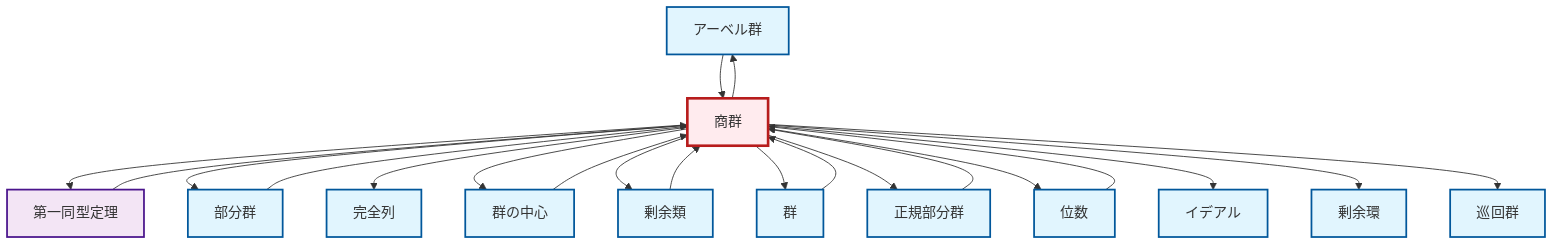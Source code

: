 graph TD
    classDef definition fill:#e1f5fe,stroke:#01579b,stroke-width:2px
    classDef theorem fill:#f3e5f5,stroke:#4a148c,stroke-width:2px
    classDef axiom fill:#fff3e0,stroke:#e65100,stroke-width:2px
    classDef example fill:#e8f5e9,stroke:#1b5e20,stroke-width:2px
    classDef current fill:#ffebee,stroke:#b71c1c,stroke-width:3px
    def-abelian-group["アーベル群"]:::definition
    def-cyclic-group["巡回群"]:::definition
    def-ideal["イデアル"]:::definition
    def-coset["剰余類"]:::definition
    def-exact-sequence["完全列"]:::definition
    def-quotient-group["商群"]:::definition
    def-center-of-group["群の中心"]:::definition
    def-normal-subgroup["正規部分群"]:::definition
    def-subgroup["部分群"]:::definition
    def-group["群"]:::definition
    def-order["位数"]:::definition
    def-quotient-ring["剰余環"]:::definition
    thm-first-isomorphism["第一同型定理"]:::theorem
    def-quotient-group --> def-abelian-group
    def-quotient-group --> thm-first-isomorphism
    def-order --> def-quotient-group
    def-center-of-group --> def-quotient-group
    def-normal-subgroup --> def-quotient-group
    def-quotient-group --> def-subgroup
    def-subgroup --> def-quotient-group
    thm-first-isomorphism --> def-quotient-group
    def-quotient-group --> def-exact-sequence
    def-quotient-group --> def-center-of-group
    def-abelian-group --> def-quotient-group
    def-quotient-group --> def-coset
    def-quotient-group --> def-group
    def-quotient-group --> def-normal-subgroup
    def-quotient-group --> def-order
    def-group --> def-quotient-group
    def-quotient-group --> def-ideal
    def-quotient-group --> def-quotient-ring
    def-coset --> def-quotient-group
    def-quotient-group --> def-cyclic-group
    class def-quotient-group current